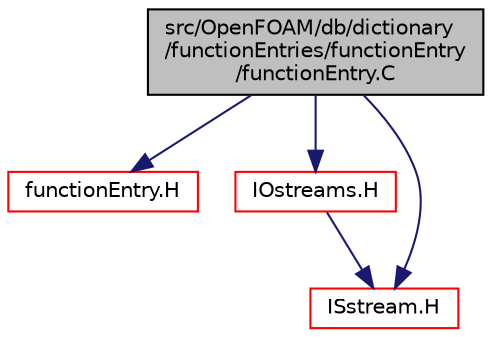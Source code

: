 digraph "src/OpenFOAM/db/dictionary/functionEntries/functionEntry/functionEntry.C"
{
  bgcolor="transparent";
  edge [fontname="Helvetica",fontsize="10",labelfontname="Helvetica",labelfontsize="10"];
  node [fontname="Helvetica",fontsize="10",shape=record];
  Node1 [label="src/OpenFOAM/db/dictionary\l/functionEntries/functionEntry\l/functionEntry.C",height=0.2,width=0.4,color="black", fillcolor="grey75", style="filled" fontcolor="black"];
  Node1 -> Node2 [color="midnightblue",fontsize="10",style="solid",fontname="Helvetica"];
  Node2 [label="functionEntry.H",height=0.2,width=0.4,color="red",URL="$functionEntry_8H.html"];
  Node1 -> Node3 [color="midnightblue",fontsize="10",style="solid",fontname="Helvetica"];
  Node3 [label="IOstreams.H",height=0.2,width=0.4,color="red",URL="$IOstreams_8H.html",tooltip="Useful combination of include files which define Sin, Sout and Serr and the use of IO streams general..."];
  Node3 -> Node4 [color="midnightblue",fontsize="10",style="solid",fontname="Helvetica"];
  Node4 [label="ISstream.H",height=0.2,width=0.4,color="red",URL="$ISstream_8H.html"];
  Node1 -> Node4 [color="midnightblue",fontsize="10",style="solid",fontname="Helvetica"];
}
